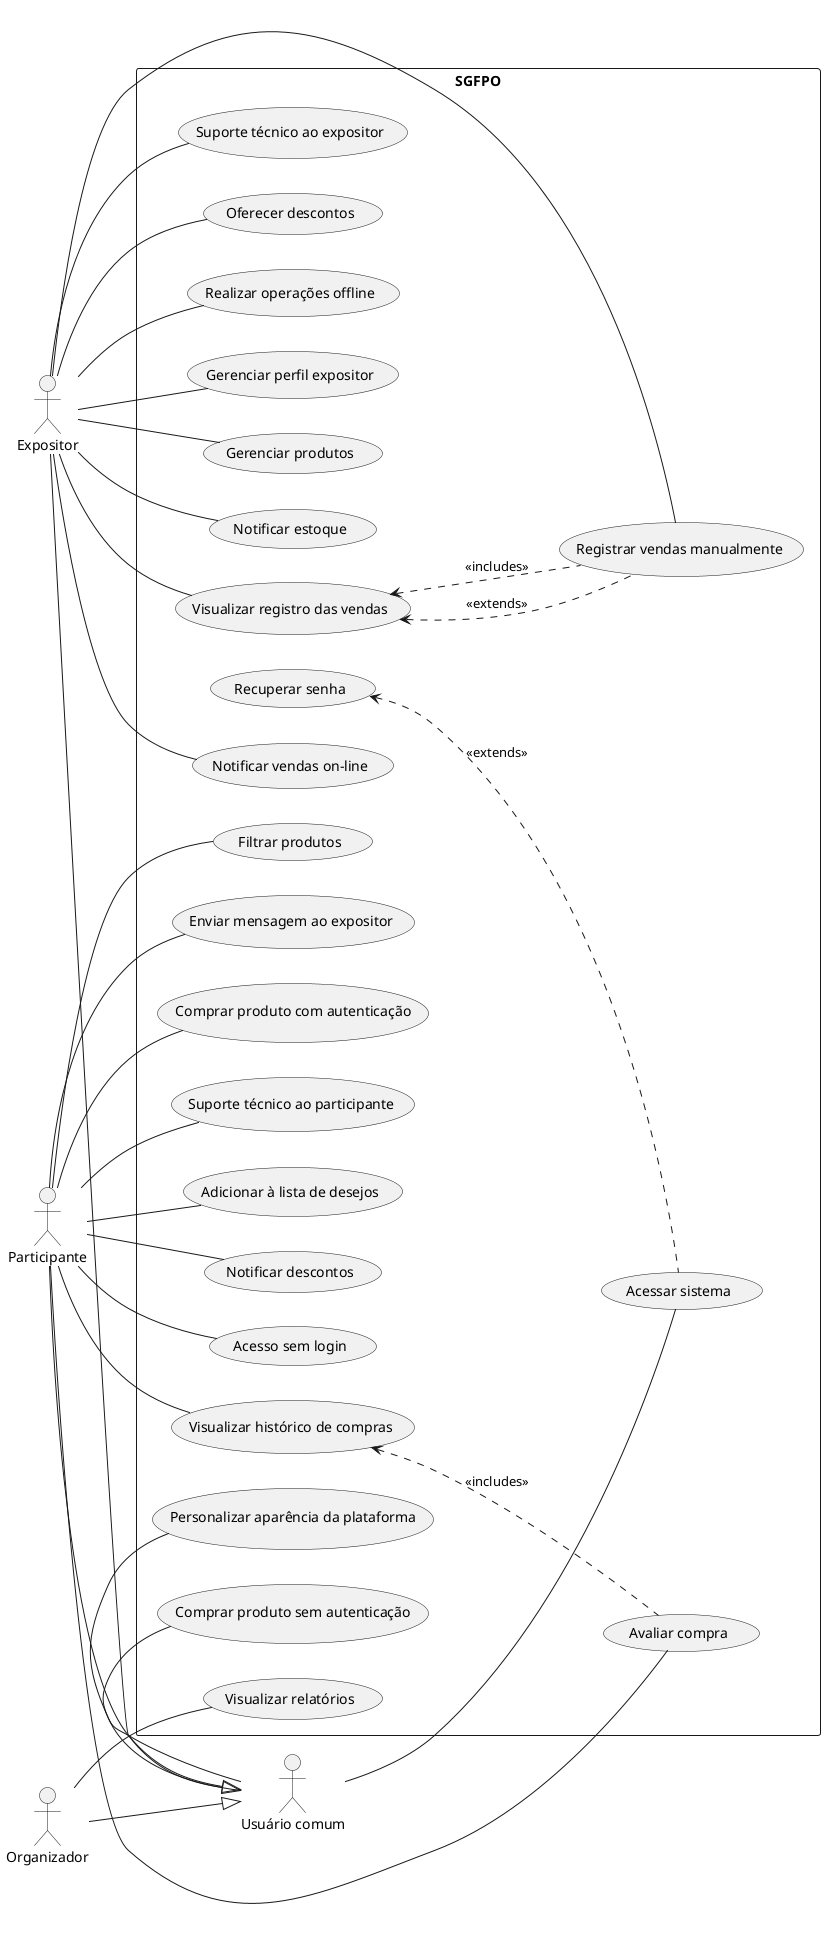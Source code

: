 @startuml
left to right direction
skinparam packageStyle rect

' Definição dos atores e hierarquia
actor "Usuário comum" as Usuario
actor "Expositor" as Expositor
actor "Participante" as Participante
actor "Organizador" as Organizador

Expositor --|> Usuario
Participante --|> Usuario
Organizador --|> Usuario


' Pacotes de casos de uso
package "SGFPO" {
    Usuario -- (Acessar sistema)
    (Recuperar senha)<.. (Acessar sistema) : <<extends>>
     Participante  -- (Acesso sem login)
  Expositor -- (Gerenciar perfil expositor) 
  Expositor -- (Gerenciar produtos)
  Expositor -- (Notificar estoque) 
  Expositor -- (Visualizar registro das vendas) 
  (Visualizar registro das vendas) <..(Registrar vendas manualmente): <<extends>>
  Expositor -- (Registrar vendas manualmente) 
  (Visualizar registro das vendas)  <..(Registrar vendas manualmente): <<includes>>
  Expositor -- (Notificar vendas on-line)  
  Participante -- (Visualizar histórico de compras)
  Participante -- (Filtrar produtos)
 Participante -- (Enviar mensagem ao expositor)
  Participante -- (Comprar produto com autenticação)
 Participante -- (Suporte técnico ao participante)
 Expositor -- (Suporte técnico ao expositor)
 Participante -- (Adicionar à lista de desejos)
 Usuario -- (Personalizar aparência da plataforma)
 Usuario -- (Comprar produto sem autenticação)
 Participante -- (Avaliar compra)
(Visualizar histórico de compras)  <..(Avaliar compra): <<includes>>
   Expositor -- (Oferecer descontos)
   Participante -- (Notificar descontos)
  Expositor -- (Realizar operações offline)
  Organizador -- (Visualizar relatórios)
}
@enduml